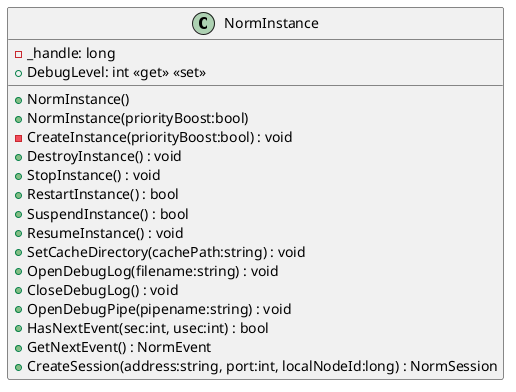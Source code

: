@startuml
class NormInstance {
    - _handle: long
    + NormInstance()
    + NormInstance(priorityBoost:bool)
    - CreateInstance(priorityBoost:bool) : void
    + DestroyInstance() : void
    + StopInstance() : void
    + RestartInstance() : bool
    + SuspendInstance() : bool
    + ResumeInstance() : void
    + SetCacheDirectory(cachePath:string) : void
    + OpenDebugLog(filename:string) : void
    + CloseDebugLog() : void
    + OpenDebugPipe(pipename:string) : void
    + DebugLevel: int <<get>> <<set>>
    + HasNextEvent(sec:int, usec:int) : bool
    + GetNextEvent() : NormEvent
    + CreateSession(address:string, port:int, localNodeId:long) : NormSession
}
@enduml
